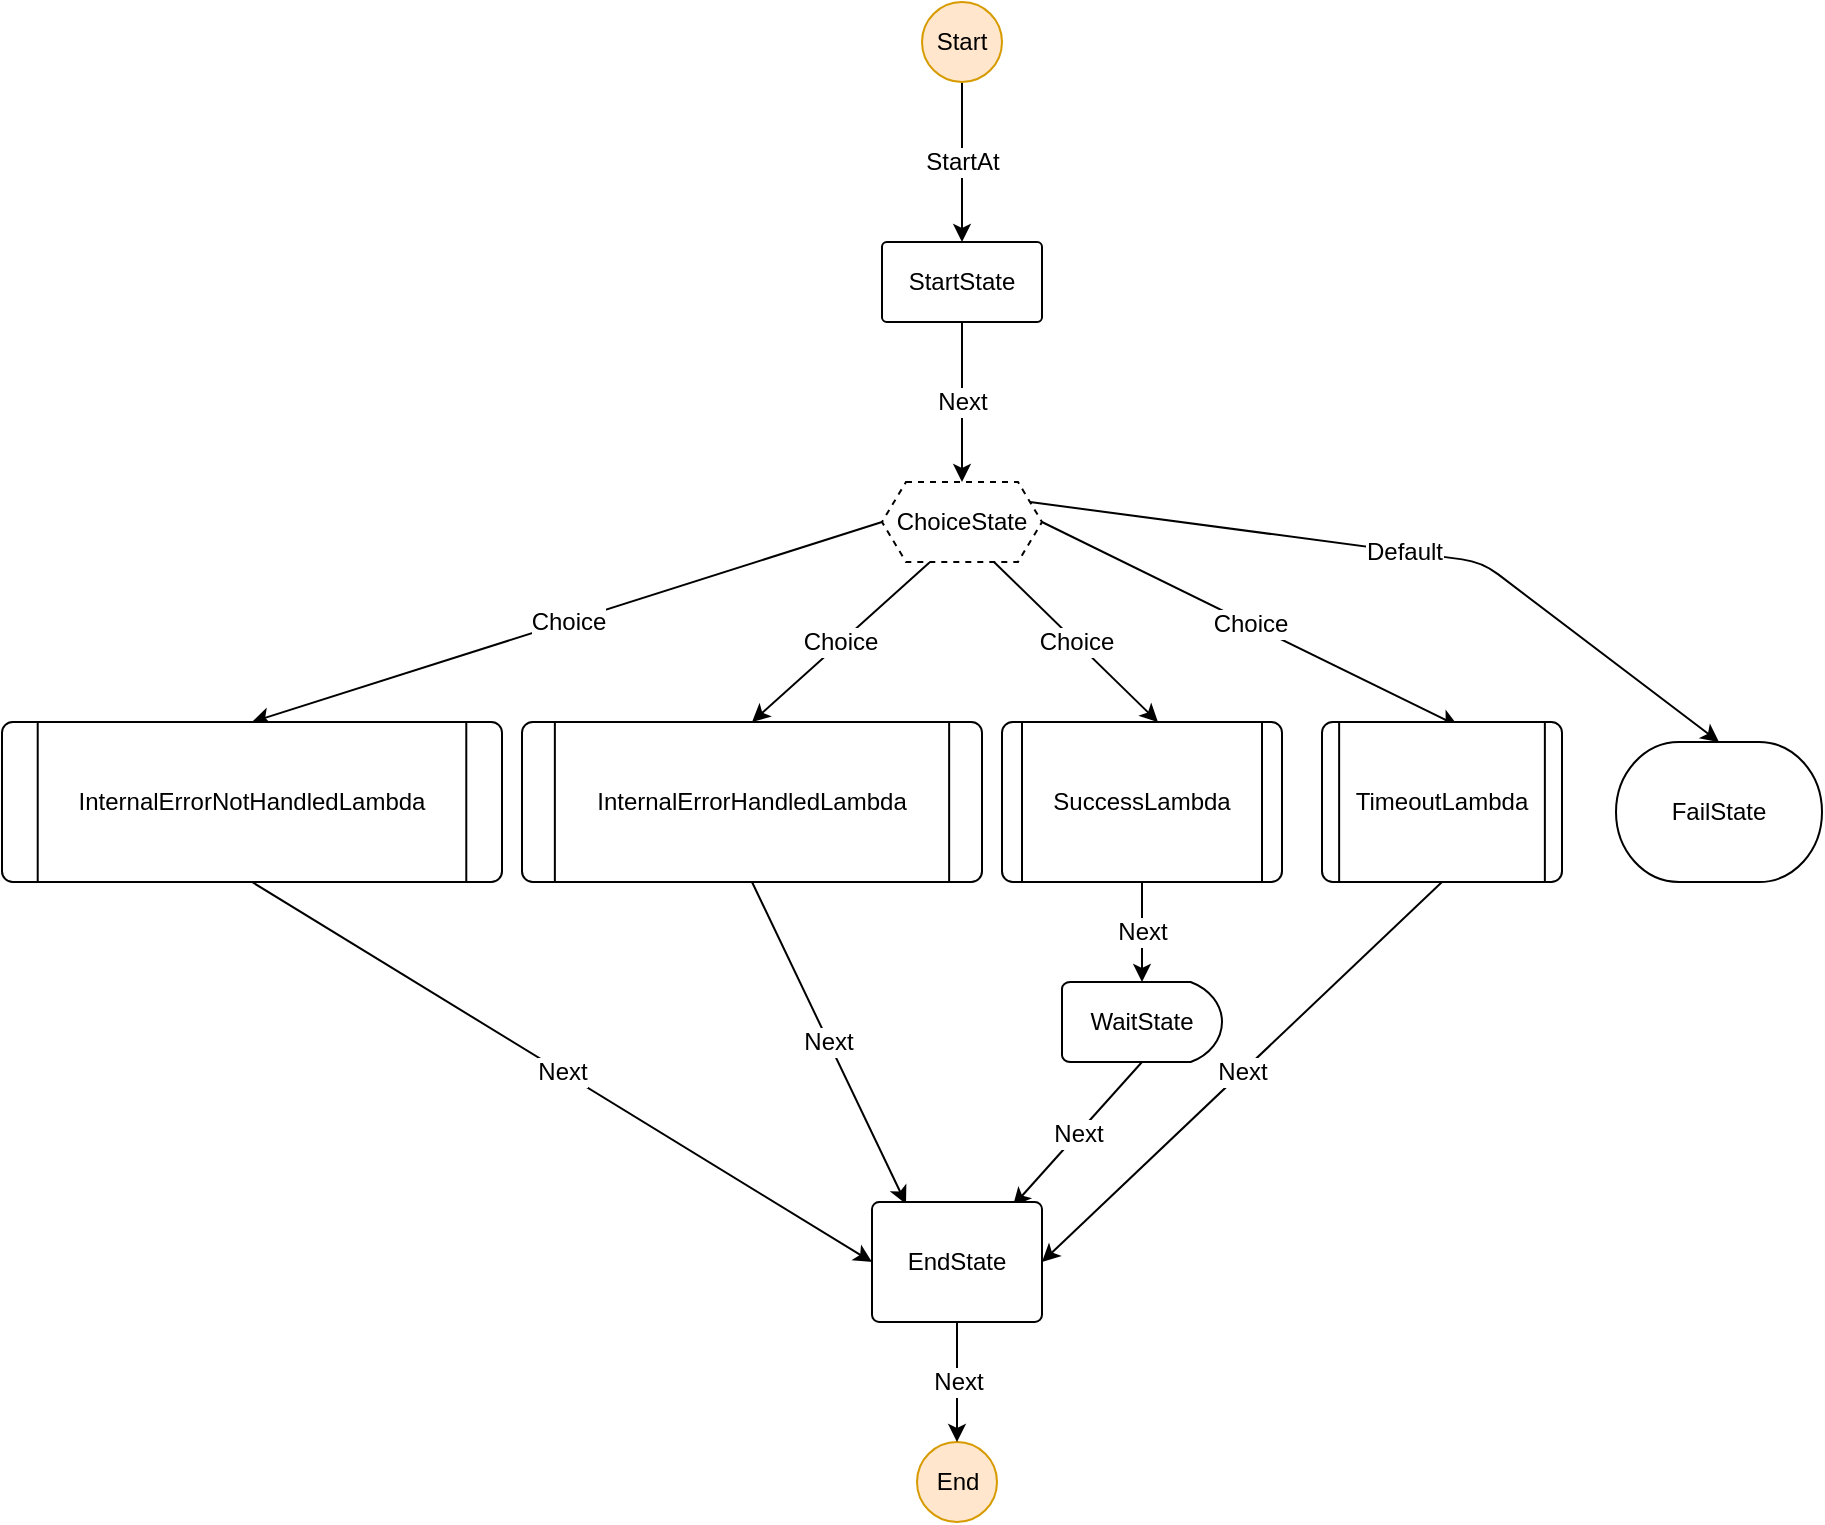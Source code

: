<mxfile version="10.7.5" type="device"><diagram id="813vBawSpWq2xp7nJ8_f" name="Page-1"><mxGraphModel dx="985" dy="736" grid="1" gridSize="10" guides="1" tooltips="1" connect="1" arrows="1" fold="1" page="1" pageScale="1" pageWidth="1169" pageHeight="827" math="0" shadow="0"><root><object type="awssfRoot" name="" comment="" timeout_seconds="" version="" role_arn="" id="0"><mxCell><Object as="awssf"/></mxCell></object><mxCell id="1" parent="0"/><object label="StartAt" type="awssfStartAt" id="6PYX8HAGt7suAYFmRysF-3"><mxCell style="endArrow=classic;html=1;strokeColor=#000000;strokeWidth=1;fontSize=12;" parent="1" source="6PYX8HAGt7suAYFmRysF-1" target="6PYX8HAGt7suAYFmRysF-2" edge="1"><mxGeometry width="60" height="60" relative="1" as="geometry"><mxPoint x="320" as="sourcePoint"/><mxPoint x="380" y="60" as="targetPoint"/></mxGeometry><StartAtEdge as="awssf"/></mxCell></object><object label="Start" type="awssfStart" id="6PYX8HAGt7suAYFmRysF-1"><mxCell style="ellipse;whiteSpace=wrap;html=1;fillColor=#ffe6cc;strokeColor=#d79b00;" parent="1" vertex="1"><mxGeometry x="480" y="40" width="40" height="40" as="geometry"/><StartPoint as="awssf"/></mxCell></object><object label="Next" type="awssfNext" id="6PYX8HAGt7suAYFmRysF-5"><mxCell style="endArrow=classic;html=1;strokeColor=#000000;strokeWidth=1;fontSize=12;exitX=0.5;exitY=1;exitDx=0;exitDy=0;exitPerimeter=0;entryX=0.5;entryY=0;entryDx=0;entryDy=0;entryPerimeter=0;" parent="1" source="6PYX8HAGt7suAYFmRysF-2" target="6PYX8HAGt7suAYFmRysF-4" edge="1"><mxGeometry width="60" height="60" relative="1" as="geometry"><mxPoint x="320" as="sourcePoint"/><mxPoint x="380" y="60" as="targetPoint"/></mxGeometry><NextEdge as="awssf"/></mxCell></object><object label="StartState" type="awssfPass" comment="" input_path="" output_path="" result="" result_path="" id="6PYX8HAGt7suAYFmRysF-2"><mxCell style="shape=mxgraph.flowchart.process;whiteSpace=wrap;gradientColor=none;html=1;" parent="1" vertex="1"><mxGeometry x="460" y="160" width="80" height="40" as="geometry"/><PassState as="awssf"/></mxCell></object><object label="Choice" type="awssfChoice" placeholders="1" condition="$.lambda == &quot;Timeout&quot;" weight="1" id="6PYX8HAGt7suAYFmRysF-12"><mxCell style="endArrow=classic;html=1;strokeColor=#000000;strokeWidth=1;fontSize=12;exitX=1;exitY=0.5;exitDx=0;exitDy=0;exitPerimeter=0;entryX=0.567;entryY=0.025;entryDx=0;entryDy=0;entryPerimeter=0;" parent="1" source="6PYX8HAGt7suAYFmRysF-4" target="6PYX8HAGt7suAYFmRysF-9" edge="1"><mxGeometry width="60" height="60" relative="1" as="geometry"><mxPoint as="sourcePoint"/><mxPoint x="60" y="60" as="targetPoint"/></mxGeometry><ChoiceEdge as="awssf"/></mxCell></object><object label="Choice" type="awssfChoice" placeholders="1" condition="$.lambda == &quot;InternalErrorHandled&quot;" weight="3" id="6PYX8HAGt7suAYFmRysF-13"><mxCell style="endArrow=classic;html=1;strokeColor=#000000;strokeWidth=1;fontSize=12;exitX=0.3;exitY=1;exitDx=0;exitDy=0;exitPerimeter=0;entryX=0.5;entryY=0;entryDx=0;entryDy=0;entryPerimeter=0;" parent="1" source="6PYX8HAGt7suAYFmRysF-4" target="6PYX8HAGt7suAYFmRysF-7" edge="1"><mxGeometry width="60" height="60" relative="1" as="geometry"><mxPoint as="sourcePoint"/><mxPoint x="60" y="60" as="targetPoint"/></mxGeometry><ChoiceEdge as="awssf"/></mxCell></object><object label="Choice" type="awssfChoice" placeholders="1" condition="$.lambda == &quot;Success&quot;" weight="2" id="6PYX8HAGt7suAYFmRysF-14"><mxCell style="endArrow=classic;html=1;strokeColor=#000000;strokeWidth=1;fontSize=12;exitX=0.7;exitY=1;exitDx=0;exitDy=0;exitPerimeter=0;entryX=0.557;entryY=0;entryDx=0;entryDy=0;entryPerimeter=0;" parent="1" source="6PYX8HAGt7suAYFmRysF-4" target="6PYX8HAGt7suAYFmRysF-8" edge="1"><mxGeometry width="60" height="60" relative="1" as="geometry"><mxPoint as="sourcePoint"/><mxPoint x="60" y="60" as="targetPoint"/></mxGeometry><ChoiceEdge as="awssf"/></mxCell></object><object label="Choice" type="awssfChoice" placeholders="1" condition="$.lambda == &quot;InternalErrorNotHandled&quot;" weight="4" id="6PYX8HAGt7suAYFmRysF-17"><mxCell style="endArrow=classic;html=1;strokeColor=#000000;strokeWidth=1;fontSize=12;entryX=0.5;entryY=0;entryDx=0;entryDy=0;entryPerimeter=0;exitX=0;exitY=0.5;exitDx=0;exitDy=0;exitPerimeter=0;" parent="1" source="6PYX8HAGt7suAYFmRysF-4" target="6PYX8HAGt7suAYFmRysF-6" edge="1"><mxGeometry width="60" height="60" relative="1" as="geometry"><mxPoint as="sourcePoint"/><mxPoint x="60" y="60" as="targetPoint"/></mxGeometry><ChoiceEdge as="awssf"/></mxCell></object><object label="Default" type="awssfDefault" id="6PYX8HAGt7suAYFmRysF-19"><mxCell style="endArrow=classic;html=1;strokeColor=#000000;strokeWidth=1;fontSize=12;entryX=0.5;entryY=0;entryDx=0;entryDy=0;entryPerimeter=0;exitX=0.925;exitY=0.25;exitDx=0;exitDy=0;exitPerimeter=0;" parent="1" source="6PYX8HAGt7suAYFmRysF-4" target="6PYX8HAGt7suAYFmRysF-18" edge="1"><mxGeometry width="60" height="60" relative="1" as="geometry"><mxPoint as="sourcePoint"/><mxPoint x="60" y="60" as="targetPoint"/><Array as="points"><mxPoint x="760" y="320"/></Array></mxGeometry><DefaultEdge as="awssf"/></mxCell></object><object label="ChoiceState" type="awssfChoice" comment="" input_path="" output_path="" choices="" default="" id="6PYX8HAGt7suAYFmRysF-4"><mxCell style="shape=stencil(rZZNT4QwEIZ/DddNodmgR8Pi0YsHzl12VpqFlrS46r+3UIl8FNOhJhzgHWaezvBSiGimK9ZClBDBGojoKUqSE5RccynMqdGZbqHsbOTOFGfnGmxEd0re4INfusqGuahA8a6P0jwiT+ae/qBZKYUwRUxNPYtM4qYY48Lkkk9bjBzio+V8/Qj2qjWIBjpQM/V39S9FMUjPCBIl+0ho0L6O0Jh0Xz85GvSwr6EcT1qYIfYjvYabwZsUaAZfTqgZfDnBZvAG4UkkXfjukBz9aAX6ZVqAfDn/0FPqy8J74jHZO8AcO8B43wDxplj35DvA3DVAmhll68NFszMrb29KvouLc4kt6z+Kq8AYbuQdJiNy7aKu1sf0motJunMT9k+Pydzjx0D+WA+xgtAC6AbKWmrYspfRV49vUDeeOc2uUsEfZrjyurY/S06TrbIH1f6XDcI3);whiteSpace=wrap;html=1;gradientColor=none;dashed=1" parent="1" vertex="1"><mxGeometry x="460" y="280" width="80" height="40" as="geometry"/><ChoiceState as="awssf"/></mxCell></object><object label="Next" type="awssfNext" id="6PYX8HAGt7suAYFmRysF-21"><mxCell style="endArrow=classic;html=1;strokeColor=#000000;strokeWidth=1;fontSize=12;exitX=0.5;exitY=1;exitDx=0;exitDy=0;exitPerimeter=0;entryX=0;entryY=0.5;entryDx=0;entryDy=0;entryPerimeter=0;" parent="1" source="6PYX8HAGt7suAYFmRysF-6" target="6PYX8HAGt7suAYFmRysF-25" edge="1"><mxGeometry width="60" height="60" relative="1" as="geometry"><mxPoint as="sourcePoint"/><mxPoint x="60" y="60" as="targetPoint"/></mxGeometry><NextEdge as="awssf"/></mxCell></object><object label="InternalErrorNotHandledLambda" type="awssfTask" comment="" input_path="" output_path="" resource="$INTERNAL_ERROR_NOT_HANDLED_LAMBDA_ARN" parameters="" timeout_seconds="" heartbeat_seconds="" result_path="" id="6PYX8HAGt7suAYFmRysF-6"><mxCell style="shape=stencil(rZVNb4MwDIZ/DdcqkI2P48S6Y1Wph51TMCMqTVDC2m2/fiEBdUCyAavExa+xH78BjIdTWZIavAAxcgYPP3tBsBeQQ0EZ5EreC56BlEpWQWluCJEJryZMYhMSWUPWGO1CBCXHCkxGNoKf4ErzputAWQmCNm0Wbz30pO5pL5xmnDHVhHImB5kfedWMUKZq0YdphjaPBvPZxSaqFeEMDYiBerO508LLaow/D3NYihl66aF/YV4XYvx1mO3iQ0PBiIT8mazdUk8WWBLPhB2Ww/r3foWz5cc4gc13ZoPhVCmujw2nR5Kd3gR/Z7l1RJ0R7cfuem2tC2K0PojIJP3qpgw3kR+FcYSihzhIEuy7hnaMhtOCC/hl5oJWldlDroOvSbueJok+feYXuPmNLH5tbfvqSu1TV3XoLteWHYOp3X0/P4n/L0Oj8js70jWT56tV8/vSwjc=);whiteSpace=wrap;gradientColor=none;html=1;" parent="1" vertex="1"><mxGeometry x="20" y="400" width="250" height="80" as="geometry"/><TaskState as="awssf"/></mxCell></object><object label="Next" type="awssfNext" id="6PYX8HAGt7suAYFmRysF-24"><mxCell style="endArrow=classic;html=1;strokeColor=#000000;strokeWidth=1;fontSize=12;exitX=0.5;exitY=1;exitDx=0;exitDy=0;exitPerimeter=0;entryX=0.2;entryY=0.017;entryDx=0;entryDy=0;entryPerimeter=0;" parent="1" source="6PYX8HAGt7suAYFmRysF-7" target="6PYX8HAGt7suAYFmRysF-25" edge="1"><mxGeometry width="60" height="60" relative="1" as="geometry"><mxPoint as="sourcePoint"/><mxPoint x="60" y="60" as="targetPoint"/></mxGeometry><NextEdge as="awssf"/></mxCell></object><object label="InternalErrorHandledLambda" type="awssfTask" comment="" input_path="" output_path="" resource="$INTERNAL_ERROR_HANDLED_LAMBDA_ARN" parameters="" timeout_seconds="" heartbeat_seconds="" result_path="" id="6PYX8HAGt7suAYFmRysF-7"><mxCell style="shape=stencil(rZVNb4MwDIZ/DdcqkI2P48S6Y1Wph51TMCMqTVDC2m2/fiEBdUCyAavExa+xH78BjIdTWZIavAAxcgYPP3tBsBeQQ0EZ5EreC56BlEpWQWluCJEJryZMYhMSWUPWGO1CBCXHCkxGNoKf4ErzputAWQmCNm0Wbz30pO5pL5xmnDHVhHImB5kfedWMUKZq0YdphjaPBvPZxSaqFeEMDYiBerO508LLaow/D3NYihl66aF/YV4XYvx1mO3iQ0PBiIT8mazdUk8WWBLPhB2Ww/r3foWz5cc4gc13ZoPhVCmujw2nR5Kd3gR/Z7l1RJ0R7cfuem2tC2K0PojIJP3qpgw3kR+FcYSihzhIEuy7hnaMhtOCC/hl5oJWldlDroOvSbueJok+feYXuPmNLH5tbfvqSu1TV3XoLteWHYOp3X0/P4n/L0Oj8js70jWT56tV8/vSwjc=);whiteSpace=wrap;gradientColor=none;html=1;" parent="1" vertex="1"><mxGeometry x="280" y="400" width="230" height="80" as="geometry"/><TaskState as="awssf"/></mxCell></object><object label="Next" type="awssfNext" id="6PYX8HAGt7suAYFmRysF-23"><mxCell style="endArrow=classic;html=1;strokeColor=#000000;strokeWidth=1;fontSize=12;exitX=0.5;exitY=1;exitDx=0;exitDy=0;exitPerimeter=0;entryX=0.829;entryY=0.033;entryDx=0;entryDy=0;entryPerimeter=0;" parent="1" source="pjYzTD0Wj5I9M6ya7Bts-1" target="6PYX8HAGt7suAYFmRysF-25" edge="1"><mxGeometry width="60" height="60" relative="1" as="geometry"><mxPoint as="sourcePoint"/><mxPoint x="549" y="560" as="targetPoint"/></mxGeometry><NextEdge as="awssf"/></mxCell></object><object label="Next" type="awssfNext" id="pjYzTD0Wj5I9M6ya7Bts-2"><mxCell style="endArrow=classic;html=1;strokeColor=#000000;strokeWidth=1;fontSize=12;exitX=0.5;exitY=1;exitDx=0;exitDy=0;exitPerimeter=0;entryX=0.5;entryY=0;entryDx=0;entryDy=0;entryPerimeter=0;" edge="1" parent="1" source="6PYX8HAGt7suAYFmRysF-8" target="pjYzTD0Wj5I9M6ya7Bts-1"><mxGeometry width="60" height="60" relative="1" as="geometry"><mxPoint as="sourcePoint"/><mxPoint x="60" y="60" as="targetPoint"/></mxGeometry><NextEdge as="awssf"/></mxCell></object><object label="SuccessLambda" type="awssfTask" comment="" input_path="" output_path="" resource="$SUCCESS_LAMBDA_ARN" parameters="" timeout_seconds="" heartbeat_seconds="" result_path="" id="6PYX8HAGt7suAYFmRysF-8"><mxCell style="shape=stencil(rZVNb4MwDIZ/DdcqkI2P48S6Y1Wph51TMCMqTVDC2m2/fiEBdUCyAavExa+xH78BjIdTWZIavAAxcgYPP3tBsBeQQ0EZ5EreC56BlEpWQWluCJEJryZMYhMSWUPWGO1CBCXHCkxGNoKf4ErzputAWQmCNm0Wbz30pO5pL5xmnDHVhHImB5kfedWMUKZq0YdphjaPBvPZxSaqFeEMDYiBerO508LLaow/D3NYihl66aF/YV4XYvx1mO3iQ0PBiIT8mazdUk8WWBLPhB2Ww/r3foWz5cc4gc13ZoPhVCmujw2nR5Kd3gR/Z7l1RJ0R7cfuem2tC2K0PojIJP3qpgw3kR+FcYSihzhIEuy7hnaMhtOCC/hl5oJWldlDroOvSbueJok+feYXuPmNLH5tbfvqSu1TV3XoLteWHYOp3X0/P4n/L0Oj8js70jWT56tV8/vSwjc=);whiteSpace=wrap;gradientColor=none;html=1;" parent="1" vertex="1"><mxGeometry x="520" y="400" width="140" height="80" as="geometry"/><TaskState as="awssf"/></mxCell></object><object label="Next" type="awssfNext" id="6PYX8HAGt7suAYFmRysF-22"><mxCell style="endArrow=classic;html=1;strokeColor=#000000;strokeWidth=1;fontSize=12;exitX=0.5;exitY=1;exitDx=0;exitDy=0;exitPerimeter=0;entryX=1;entryY=0.5;entryDx=0;entryDy=0;entryPerimeter=0;" parent="1" source="6PYX8HAGt7suAYFmRysF-9" target="6PYX8HAGt7suAYFmRysF-25" edge="1"><mxGeometry width="60" height="60" relative="1" as="geometry"><mxPoint as="sourcePoint"/><mxPoint x="60" y="60" as="targetPoint"/></mxGeometry><NextEdge as="awssf"/></mxCell></object><object label="TimeoutLambda" type="awssfTask" comment="" input_path="" output_path="" resource="$TIMEOUT_LAMBDA_ARN" parameters="" timeout_seconds="" heartbeat_seconds="" result_path="" id="6PYX8HAGt7suAYFmRysF-9"><mxCell style="shape=stencil(rZVNb4MwDIZ/DdcqkI2P48S6Y1Wph51TMCMqTVDC2m2/fiEBdUCyAavExa+xH78BjIdTWZIavAAxcgYPP3tBsBeQQ0EZ5EreC56BlEpWQWluCJEJryZMYhMSWUPWGO1CBCXHCkxGNoKf4ErzputAWQmCNm0Wbz30pO5pL5xmnDHVhHImB5kfedWMUKZq0YdphjaPBvPZxSaqFeEMDYiBerO508LLaow/D3NYihl66aF/YV4XYvx1mO3iQ0PBiIT8mazdUk8WWBLPhB2Ww/r3foWz5cc4gc13ZoPhVCmujw2nR5Kd3gR/Z7l1RJ0R7cfuem2tC2K0PojIJP3qpgw3kR+FcYSihzhIEuy7hnaMhtOCC/hl5oJWldlDroOvSbueJok+feYXuPmNLH5tbfvqSu1TV3XoLteWHYOp3X0/P4n/L0Oj8js70jWT56tV8/vSwjc=);whiteSpace=wrap;gradientColor=none;html=1;" parent="1" vertex="1"><mxGeometry x="680" y="400" width="120" height="80" as="geometry"/><TaskState as="awssf"/></mxCell></object><object label="FailState" type="awssfFail" comment="" error="NoLambdaError" cause="No Matches!" id="6PYX8HAGt7suAYFmRysF-18"><mxCell style="shape=mxgraph.flowchart.terminator;html=1;whiteSpace=wrap;gradientColor=none;" parent="1" vertex="1"><mxGeometry x="827" y="410" width="103" height="70" as="geometry"/><FailState as="awssf"/></mxCell></object><object label="End" type="awssfEnd" id="6PYX8HAGt7suAYFmRysF-20"><mxCell style="ellipse;whiteSpace=wrap;html=1;fillColor=#ffe6cc;strokeColor=#d79b00;" parent="1" vertex="1"><mxGeometry x="477.5" y="760" width="40" height="40" as="geometry"/><EndPoint as="awssf"/></mxCell></object><object label="Next" type="awssfNext" id="6PYX8HAGt7suAYFmRysF-26"><mxCell style="endArrow=classic;html=1;strokeColor=#000000;strokeWidth=1;fontSize=12;entryX=0.5;entryY=0;entryDx=0;entryDy=0;" parent="1" source="6PYX8HAGt7suAYFmRysF-25" target="6PYX8HAGt7suAYFmRysF-20" edge="1"><mxGeometry width="60" height="60" relative="1" as="geometry"><mxPoint y="80" as="sourcePoint"/><mxPoint x="60" y="140" as="targetPoint"/></mxGeometry><NextEdge as="awssf"/></mxCell></object><object label="EndState" type="awssfPass" comment="" input_path="" output_path="" result="" result_path="" id="6PYX8HAGt7suAYFmRysF-25"><mxCell style="shape=mxgraph.flowchart.process;whiteSpace=wrap;gradientColor=none;html=1;" parent="1" vertex="1"><mxGeometry x="455" y="640" width="85" height="60" as="geometry"/><PassState as="awssf"/></mxCell></object><object label="WaitState" type="awssfWait" comment="" input_path="" output_path="" seconds="10" id="pjYzTD0Wj5I9M6ya7Bts-1"><mxCell style="shape=mxgraph.flowchart.delay;whiteSpace=wrap;gradientColor=none;html=1;" vertex="1" parent="1"><mxGeometry x="550" y="530" width="80" height="40" as="geometry"/><WaitState as="awssf"/></mxCell></object></root></mxGraphModel></diagram></mxfile>